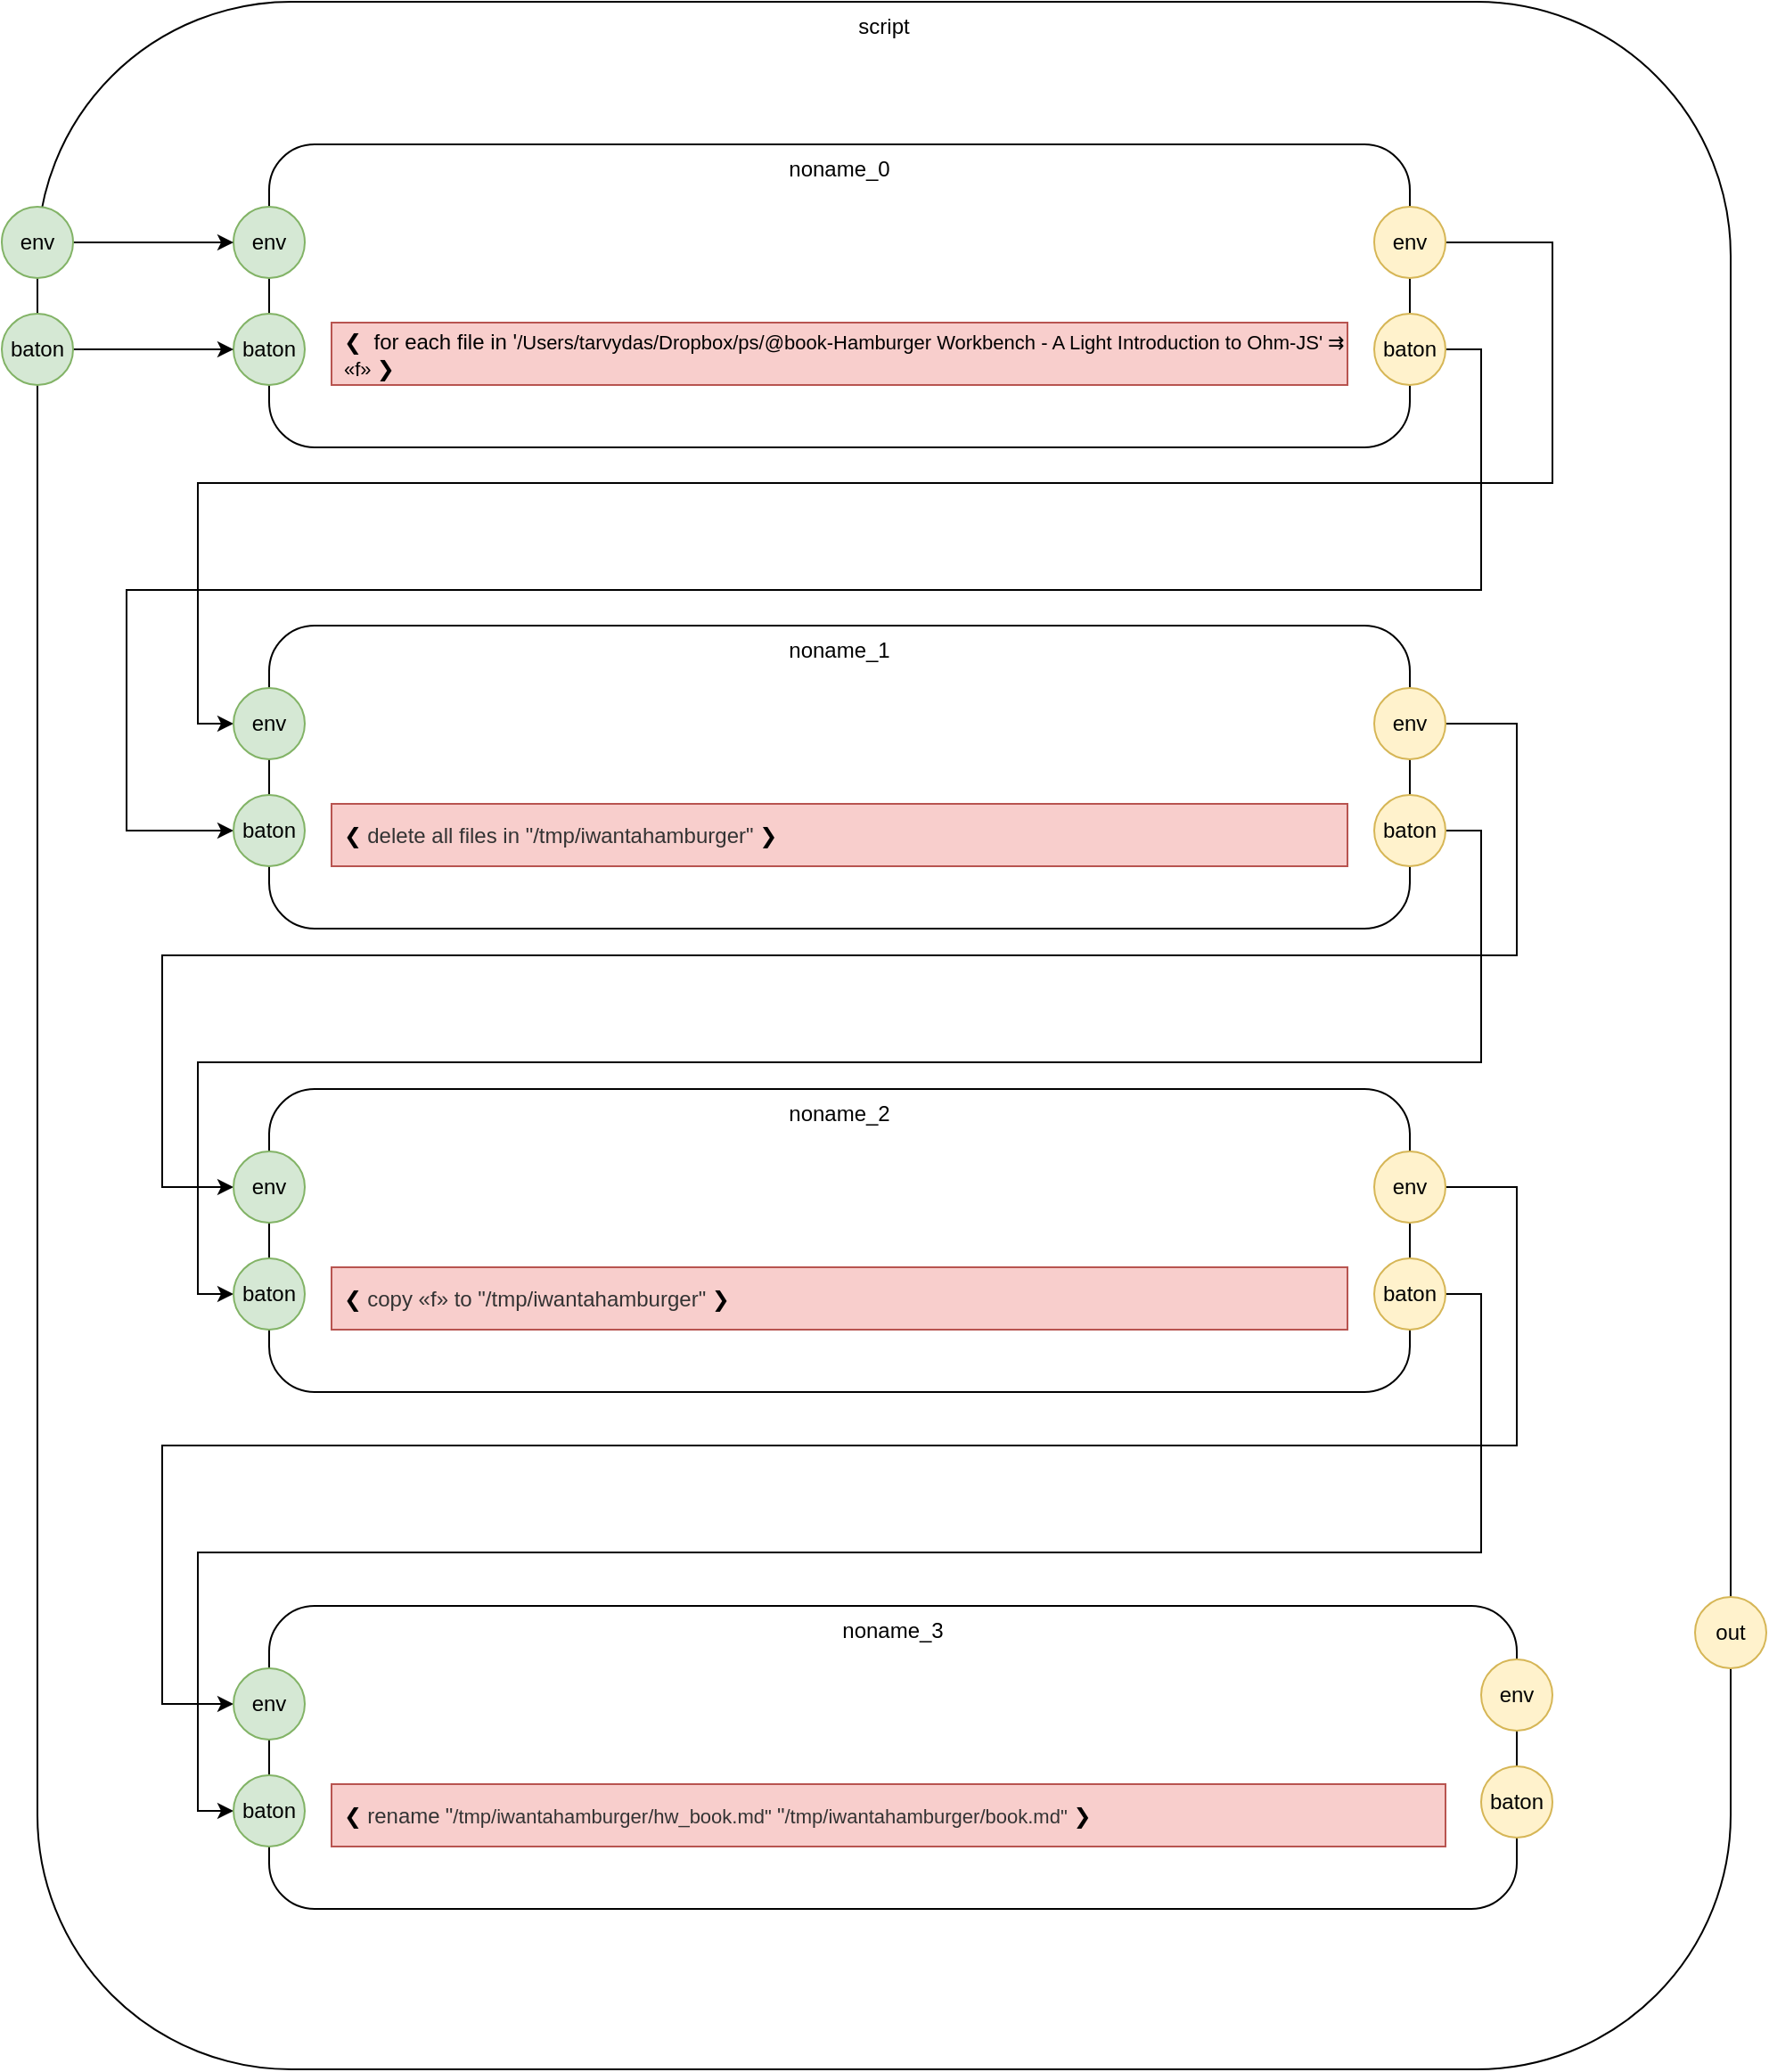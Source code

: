 <mxfile version="14.6.13" type="device"><diagram id="fo9xvGcHm88d3B_x5weG" name="testbench"><mxGraphModel dx="1106" dy="753" grid="1" gridSize="10" guides="1" tooltips="1" connect="1" arrows="1" fold="1" page="1" pageScale="1" pageWidth="1100" pageHeight="850" math="0" shadow="0"><root><mxCell id="0"/><mxCell id="1" parent="0"/><mxCell id="CUezxsRruvy4vppBqpLz-37" value="script" style="rounded=1;whiteSpace=wrap;html=1;verticalAlign=top;" vertex="1" parent="1"><mxGeometry x="40" y="120" width="950" height="1160" as="geometry"/></mxCell><mxCell id="CUezxsRruvy4vppBqpLz-1" value="noname_0" style="rounded=1;whiteSpace=wrap;html=1;align=center;verticalAlign=top;" vertex="1" parent="1"><mxGeometry x="170" y="200" width="640" height="170" as="geometry"/></mxCell><mxCell id="CUezxsRruvy4vppBqpLz-2" value="env" style="ellipse;whiteSpace=wrap;html=1;aspect=fixed;align=center;fillColor=#d5e8d4;strokeColor=#82b366;" vertex="1" parent="1"><mxGeometry x="150" y="235" width="40" height="40" as="geometry"/></mxCell><mxCell id="CUezxsRruvy4vppBqpLz-3" style="edgeStyle=orthogonalEdgeStyle;rounded=0;orthogonalLoop=1;jettySize=auto;html=1;exitX=1;exitY=0.5;exitDx=0;exitDy=0;entryX=0;entryY=0.5;entryDx=0;entryDy=0;align=center;" edge="1" parent="1" source="CUezxsRruvy4vppBqpLz-4" target="CUezxsRruvy4vppBqpLz-13"><mxGeometry relative="1" as="geometry"><Array as="points"><mxPoint x="890" y="255"/><mxPoint x="890" y="390"/><mxPoint x="130" y="390"/><mxPoint x="130" y="525"/></Array></mxGeometry></mxCell><mxCell id="CUezxsRruvy4vppBqpLz-4" value="env" style="ellipse;whiteSpace=wrap;html=1;aspect=fixed;align=center;fillColor=#fff2cc;strokeColor=#d6b656;" vertex="1" parent="1"><mxGeometry x="790" y="235" width="40" height="40" as="geometry"/></mxCell><mxCell id="CUezxsRruvy4vppBqpLz-5" value="&lt;span style=&quot;text-align: center&quot;&gt;❮&lt;/span&gt;&amp;nbsp; for each file in '&lt;span style=&quot;font-size: 11px&quot;&gt;/Users/tarvydas/Dropbox/ps/@book-Hamburger Workbench - A Light Introduction to Ohm-JS'&amp;nbsp;&lt;/span&gt;&lt;span style=&quot;font-size: 11px&quot;&gt;⇉ «f»&amp;nbsp;&lt;/span&gt;❯" style="rounded=0;whiteSpace=wrap;html=1;align=left;fillColor=#f8cecc;strokeColor=#b85450;spacingLeft=5;" vertex="1" parent="1"><mxGeometry x="205" y="300" width="570" height="35" as="geometry"/></mxCell><mxCell id="CUezxsRruvy4vppBqpLz-6" style="edgeStyle=orthogonalEdgeStyle;rounded=0;orthogonalLoop=1;jettySize=auto;html=1;exitX=1;exitY=0.5;exitDx=0;exitDy=0;entryX=0;entryY=0.5;entryDx=0;entryDy=0;align=center;" edge="1" parent="1" source="CUezxsRruvy4vppBqpLz-7" target="CUezxsRruvy4vppBqpLz-19"><mxGeometry relative="1" as="geometry"><Array as="points"><mxPoint x="850" y="315"/><mxPoint x="850" y="450"/><mxPoint x="90" y="450"/><mxPoint x="90" y="585"/></Array></mxGeometry></mxCell><mxCell id="CUezxsRruvy4vppBqpLz-7" value="baton" style="ellipse;whiteSpace=wrap;html=1;aspect=fixed;align=center;fillColor=#fff2cc;strokeColor=#d6b656;" vertex="1" parent="1"><mxGeometry x="790" y="295" width="40" height="40" as="geometry"/></mxCell><mxCell id="CUezxsRruvy4vppBqpLz-8" value="baton" style="ellipse;whiteSpace=wrap;html=1;aspect=fixed;align=center;fillColor=#d5e8d4;strokeColor=#82b366;" vertex="1" parent="1"><mxGeometry x="150" y="295" width="40" height="40" as="geometry"/></mxCell><mxCell id="CUezxsRruvy4vppBqpLz-12" value="noname_1" style="rounded=1;whiteSpace=wrap;html=1;align=center;verticalAlign=top;" vertex="1" parent="1"><mxGeometry x="170" y="470" width="640" height="170" as="geometry"/></mxCell><mxCell id="CUezxsRruvy4vppBqpLz-13" value="env" style="ellipse;whiteSpace=wrap;html=1;aspect=fixed;align=center;fillColor=#d5e8d4;strokeColor=#82b366;" vertex="1" parent="1"><mxGeometry x="150" y="505" width="40" height="40" as="geometry"/></mxCell><mxCell id="CUezxsRruvy4vppBqpLz-14" style="edgeStyle=orthogonalEdgeStyle;rounded=0;orthogonalLoop=1;jettySize=auto;html=1;exitX=1;exitY=0.5;exitDx=0;exitDy=0;align=center;" edge="1" parent="1" source="CUezxsRruvy4vppBqpLz-15" target="CUezxsRruvy4vppBqpLz-22"><mxGeometry relative="1" as="geometry"><Array as="points"><mxPoint x="870" y="525"/><mxPoint x="870" y="655"/><mxPoint x="110" y="655"/><mxPoint x="110" y="785"/></Array></mxGeometry></mxCell><mxCell id="CUezxsRruvy4vppBqpLz-15" value="env" style="ellipse;whiteSpace=wrap;html=1;aspect=fixed;align=center;fillColor=#fff2cc;strokeColor=#d6b656;" vertex="1" parent="1"><mxGeometry x="790" y="505" width="40" height="40" as="geometry"/></mxCell><mxCell id="CUezxsRruvy4vppBqpLz-16" value="&lt;span style=&quot;text-align: center&quot;&gt;❮&lt;/span&gt;&lt;span style=&quot;font-size: 11px&quot;&gt;&amp;nbsp;&lt;/span&gt;&lt;span style=&quot;color: rgb(51 , 51 , 51)&quot;&gt;delete all files in &quot;/tmp/iwantahamburger&quot;&amp;nbsp;&lt;/span&gt;❯" style="rounded=0;whiteSpace=wrap;html=1;align=left;fillColor=#f8cecc;strokeColor=#b85450;spacingLeft=5;" vertex="1" parent="1"><mxGeometry x="205" y="570" width="570" height="35" as="geometry"/></mxCell><mxCell id="CUezxsRruvy4vppBqpLz-17" style="edgeStyle=orthogonalEdgeStyle;rounded=0;orthogonalLoop=1;jettySize=auto;html=1;exitX=1;exitY=0.5;exitDx=0;exitDy=0;align=center;" edge="1" parent="1" source="CUezxsRruvy4vppBqpLz-18" target="CUezxsRruvy4vppBqpLz-28"><mxGeometry relative="1" as="geometry"><Array as="points"><mxPoint x="850" y="585"/><mxPoint x="850" y="715"/><mxPoint x="130" y="715"/><mxPoint x="130" y="845"/></Array></mxGeometry></mxCell><mxCell id="CUezxsRruvy4vppBqpLz-18" value="baton" style="ellipse;whiteSpace=wrap;html=1;aspect=fixed;align=center;fillColor=#fff2cc;strokeColor=#d6b656;" vertex="1" parent="1"><mxGeometry x="790" y="565" width="40" height="40" as="geometry"/></mxCell><mxCell id="CUezxsRruvy4vppBqpLz-19" value="baton" style="ellipse;whiteSpace=wrap;html=1;aspect=fixed;align=center;fillColor=#d5e8d4;strokeColor=#82b366;" vertex="1" parent="1"><mxGeometry x="150" y="565" width="40" height="40" as="geometry"/></mxCell><mxCell id="CUezxsRruvy4vppBqpLz-21" value="noname_2" style="rounded=1;whiteSpace=wrap;html=1;align=center;verticalAlign=top;" vertex="1" parent="1"><mxGeometry x="170" y="730" width="640" height="170" as="geometry"/></mxCell><mxCell id="CUezxsRruvy4vppBqpLz-22" value="env" style="ellipse;whiteSpace=wrap;html=1;aspect=fixed;align=center;fillColor=#d5e8d4;strokeColor=#82b366;" vertex="1" parent="1"><mxGeometry x="150" y="765" width="40" height="40" as="geometry"/></mxCell><mxCell id="CUezxsRruvy4vppBqpLz-23" style="edgeStyle=orthogonalEdgeStyle;rounded=0;orthogonalLoop=1;jettySize=auto;html=1;exitX=1;exitY=0.5;exitDx=0;exitDy=0;entryX=0;entryY=0.5;entryDx=0;entryDy=0;align=center;" edge="1" parent="1" source="CUezxsRruvy4vppBqpLz-24" target="CUezxsRruvy4vppBqpLz-31"><mxGeometry relative="1" as="geometry"><Array as="points"><mxPoint x="870" y="785"/><mxPoint x="870" y="930"/><mxPoint x="110" y="930"/><mxPoint x="110" y="1075"/></Array></mxGeometry></mxCell><mxCell id="CUezxsRruvy4vppBqpLz-24" value="env" style="ellipse;whiteSpace=wrap;html=1;aspect=fixed;align=center;fillColor=#fff2cc;strokeColor=#d6b656;" vertex="1" parent="1"><mxGeometry x="790" y="765" width="40" height="40" as="geometry"/></mxCell><mxCell id="CUezxsRruvy4vppBqpLz-25" value="&lt;span style=&quot;text-align: center&quot;&gt;❮&lt;/span&gt;&lt;span style=&quot;font-size: 11px&quot;&gt;&amp;nbsp;&lt;/span&gt;&lt;span style=&quot;color: rgb(51 , 51 , 51)&quot;&gt;copy «f» to &quot;/tmp/iwantahamburger&quot;&amp;nbsp;&lt;/span&gt;❯" style="rounded=0;whiteSpace=wrap;html=1;align=left;fillColor=#f8cecc;strokeColor=#b85450;spacingLeft=5;" vertex="1" parent="1"><mxGeometry x="205" y="830" width="570" height="35" as="geometry"/></mxCell><mxCell id="CUezxsRruvy4vppBqpLz-26" style="edgeStyle=orthogonalEdgeStyle;rounded=0;orthogonalLoop=1;jettySize=auto;html=1;exitX=1;exitY=0.5;exitDx=0;exitDy=0;entryX=0;entryY=0.5;entryDx=0;entryDy=0;align=center;" edge="1" parent="1" source="CUezxsRruvy4vppBqpLz-27" target="CUezxsRruvy4vppBqpLz-35"><mxGeometry relative="1" as="geometry"/></mxCell><mxCell id="CUezxsRruvy4vppBqpLz-27" value="baton" style="ellipse;whiteSpace=wrap;html=1;aspect=fixed;align=center;fillColor=#fff2cc;strokeColor=#d6b656;" vertex="1" parent="1"><mxGeometry x="790" y="825" width="40" height="40" as="geometry"/></mxCell><mxCell id="CUezxsRruvy4vppBqpLz-28" value="baton" style="ellipse;whiteSpace=wrap;html=1;aspect=fixed;align=center;fillColor=#d5e8d4;strokeColor=#82b366;" vertex="1" parent="1"><mxGeometry x="150" y="825" width="40" height="40" as="geometry"/></mxCell><mxCell id="CUezxsRruvy4vppBqpLz-30" value="noname_3" style="rounded=1;whiteSpace=wrap;html=1;align=center;verticalAlign=top;" vertex="1" parent="1"><mxGeometry x="170" y="1020" width="700" height="170" as="geometry"/></mxCell><mxCell id="CUezxsRruvy4vppBqpLz-31" value="env" style="ellipse;whiteSpace=wrap;html=1;aspect=fixed;align=center;fillColor=#d5e8d4;strokeColor=#82b366;" vertex="1" parent="1"><mxGeometry x="150" y="1055" width="40" height="40" as="geometry"/></mxCell><mxCell id="CUezxsRruvy4vppBqpLz-32" value="env" style="ellipse;whiteSpace=wrap;html=1;aspect=fixed;align=center;fillColor=#fff2cc;strokeColor=#d6b656;" vertex="1" parent="1"><mxGeometry x="850" y="1050" width="40" height="40" as="geometry"/></mxCell><mxCell id="CUezxsRruvy4vppBqpLz-33" value="&lt;span style=&quot;text-align: center&quot;&gt;❮&lt;/span&gt;&lt;span style=&quot;font-size: 11px&quot;&gt;&amp;nbsp;&lt;/span&gt;&lt;span style=&quot;color: rgb(51 , 51 , 51)&quot;&gt;rename&lt;/span&gt;&lt;span style=&quot;color: rgb(51 , 51 , 51) ; font-size: 11px&quot;&gt;&amp;nbsp;&lt;/span&gt;&lt;span style=&quot;color: rgb(51 , 51 , 51)&quot;&gt;&quot;&lt;/span&gt;&lt;span style=&quot;color: rgb(51 , 51 , 51) ; font-size: 11px&quot;&gt;/tmp/iwantahamburger/hw_book.md&quot;&lt;/span&gt;&lt;span style=&quot;color: rgb(51 , 51 , 51) ; font-size: 11px&quot;&gt;&amp;nbsp;&lt;/span&gt;&lt;span style=&quot;color: rgb(51 , 51 , 51)&quot;&gt;&quot;&lt;/span&gt;&lt;span style=&quot;color: rgb(51 , 51 , 51) ; font-size: 11px&quot;&gt;/tmp/iwantahamburger/book.md&quot;&lt;/span&gt;&lt;span style=&quot;color: rgb(51 , 51 , 51)&quot;&gt;&amp;nbsp;&lt;/span&gt;❯" style="rounded=0;whiteSpace=wrap;html=1;align=left;fillColor=#f8cecc;strokeColor=#b85450;spacingLeft=5;" vertex="1" parent="1"><mxGeometry x="205" y="1120" width="625" height="35" as="geometry"/></mxCell><mxCell id="CUezxsRruvy4vppBqpLz-34" value="baton" style="ellipse;whiteSpace=wrap;html=1;aspect=fixed;align=center;fillColor=#fff2cc;strokeColor=#d6b656;" vertex="1" parent="1"><mxGeometry x="850" y="1110" width="40" height="40" as="geometry"/></mxCell><mxCell id="CUezxsRruvy4vppBqpLz-35" value="baton" style="ellipse;whiteSpace=wrap;html=1;aspect=fixed;align=center;fillColor=#d5e8d4;strokeColor=#82b366;" vertex="1" parent="1"><mxGeometry x="150" y="1115" width="40" height="40" as="geometry"/></mxCell><mxCell id="CUezxsRruvy4vppBqpLz-42" style="edgeStyle=orthogonalEdgeStyle;rounded=0;orthogonalLoop=1;jettySize=auto;html=1;exitX=1;exitY=0.5;exitDx=0;exitDy=0;entryX=0;entryY=0.5;entryDx=0;entryDy=0;" edge="1" parent="1" source="CUezxsRruvy4vppBqpLz-40" target="CUezxsRruvy4vppBqpLz-2"><mxGeometry relative="1" as="geometry"/></mxCell><mxCell id="CUezxsRruvy4vppBqpLz-40" value="env" style="ellipse;whiteSpace=wrap;html=1;aspect=fixed;align=center;fillColor=#d5e8d4;strokeColor=#82b366;" vertex="1" parent="1"><mxGeometry x="20" y="235" width="40" height="40" as="geometry"/></mxCell><mxCell id="CUezxsRruvy4vppBqpLz-43" style="edgeStyle=orthogonalEdgeStyle;rounded=0;orthogonalLoop=1;jettySize=auto;html=1;exitX=1;exitY=0.5;exitDx=0;exitDy=0;entryX=0;entryY=0.5;entryDx=0;entryDy=0;" edge="1" parent="1" source="CUezxsRruvy4vppBqpLz-41" target="CUezxsRruvy4vppBqpLz-8"><mxGeometry relative="1" as="geometry"/></mxCell><mxCell id="CUezxsRruvy4vppBqpLz-41" value="baton" style="ellipse;whiteSpace=wrap;html=1;aspect=fixed;align=center;fillColor=#d5e8d4;strokeColor=#82b366;" vertex="1" parent="1"><mxGeometry x="20" y="295" width="40" height="40" as="geometry"/></mxCell><mxCell id="CUezxsRruvy4vppBqpLz-44" value="out" style="ellipse;whiteSpace=wrap;html=1;aspect=fixed;align=center;fillColor=#fff2cc;strokeColor=#d6b656;" vertex="1" parent="1"><mxGeometry x="970" y="1015" width="40" height="40" as="geometry"/></mxCell></root></mxGraphModel></diagram></mxfile>